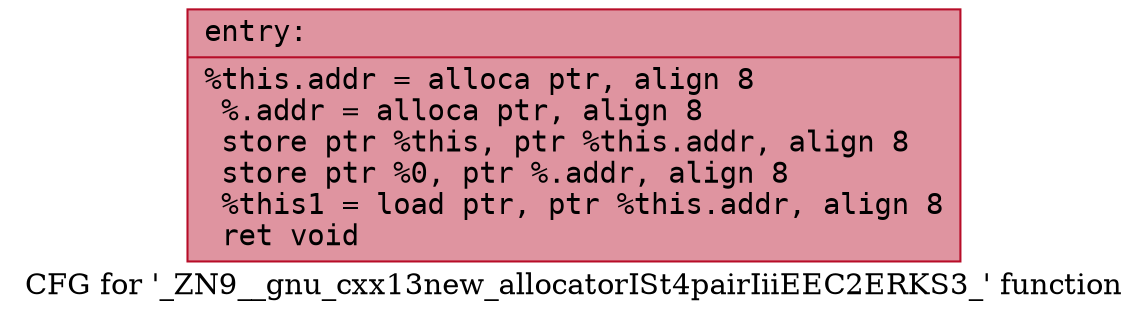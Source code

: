 digraph "CFG for '_ZN9__gnu_cxx13new_allocatorISt4pairIiiEEC2ERKS3_' function" {
	label="CFG for '_ZN9__gnu_cxx13new_allocatorISt4pairIiiEEC2ERKS3_' function";

	Node0x56307d719a70 [shape=record,color="#b70d28ff", style=filled, fillcolor="#b70d2870" fontname="Courier",label="{entry:\l|  %this.addr = alloca ptr, align 8\l  %.addr = alloca ptr, align 8\l  store ptr %this, ptr %this.addr, align 8\l  store ptr %0, ptr %.addr, align 8\l  %this1 = load ptr, ptr %this.addr, align 8\l  ret void\l}"];
}
